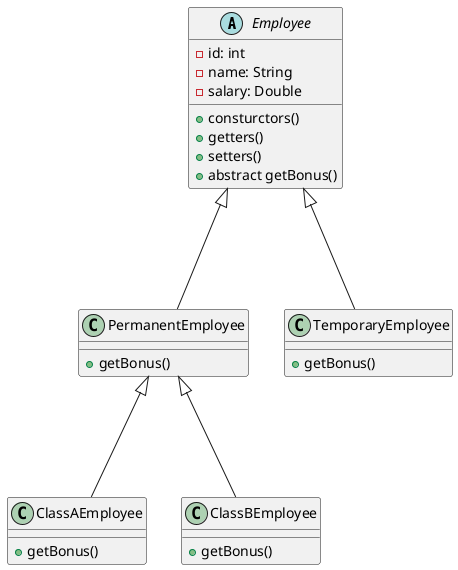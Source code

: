 @startuml

abstract class Employee {
    - id: int
    - name: String
    - salary: Double

    + consturctors()
    + getters()
    + setters()
    + abstract getBonus()
}

Employee <|--- PermanentEmployee
Employee <|--- TemporaryEmployee

class PermanentEmployee{
    + getBonus()
}
class TemporaryEmployee{
    + getBonus()
}

PermanentEmployee <|--- ClassAEmployee
PermanentEmployee <|--- ClassBEmployee

class ClassAEmployee{
    + getBonus()
}

class ClassBEmployee{
    + getBonus()
}

@enduml